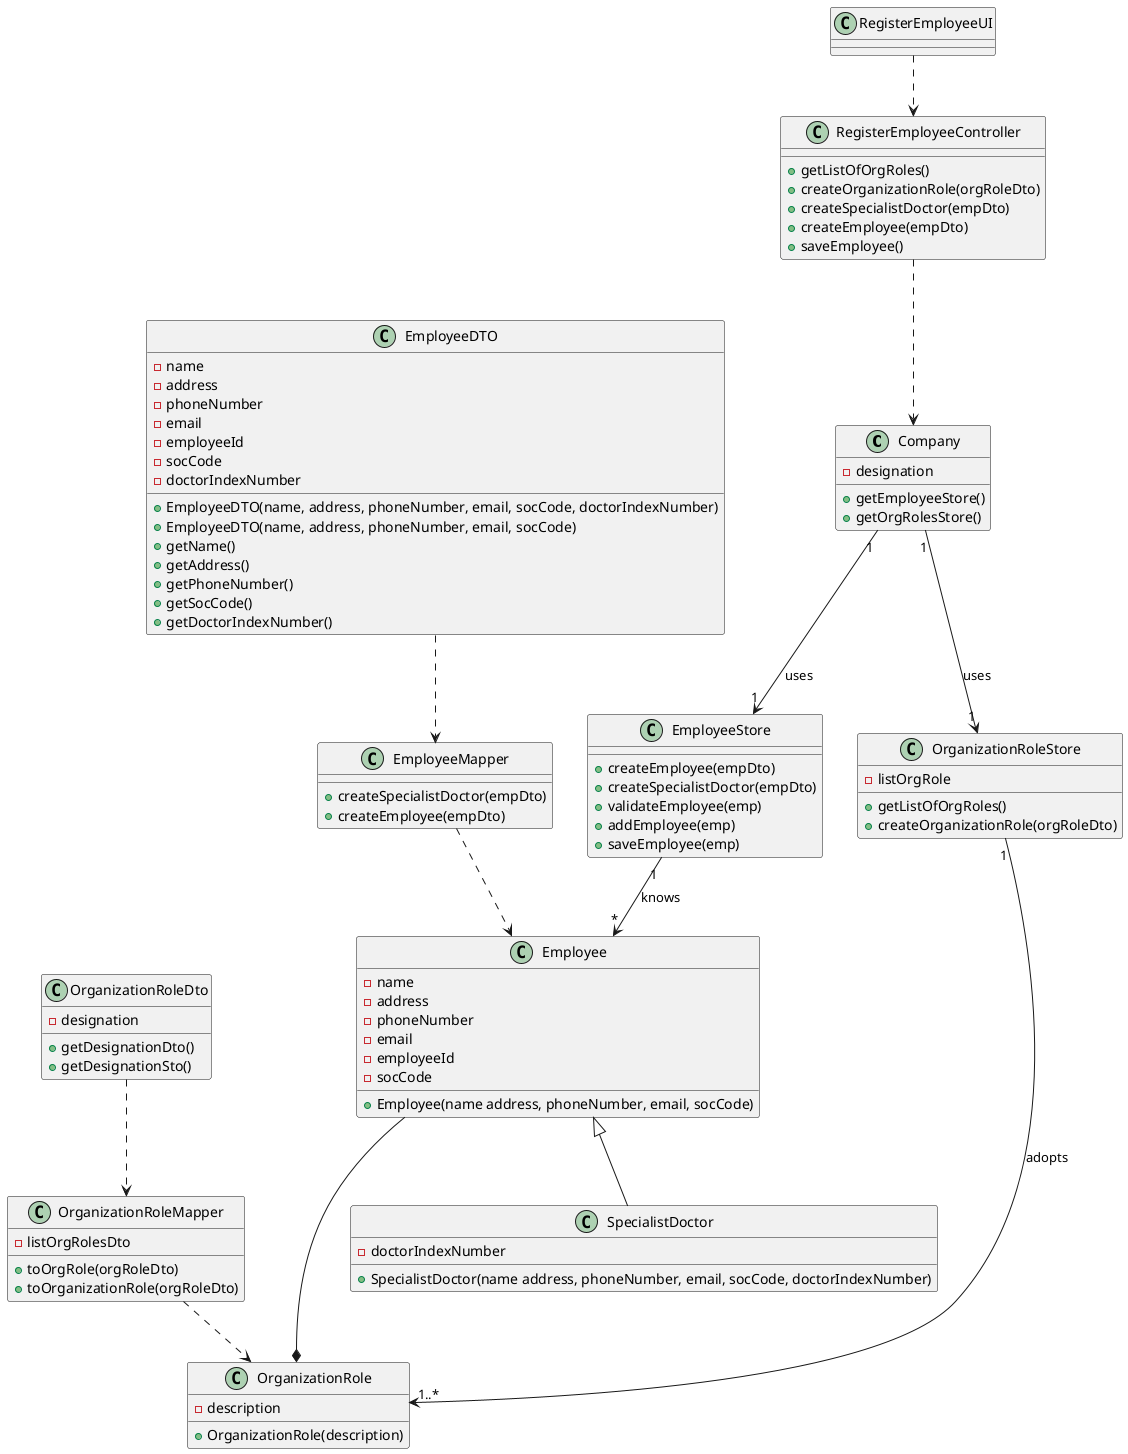 @startuml
'https://plantuml.com/class-diagram

class Company
class Employee
class EmployeeStore
class RegisterEmployeeUI
class RegisterEmployeeController
class OrganizationRole
class SpecialistDoctor
class OrganizationRoleMapper
class EmployeeDTO
class EmployeeMapper
class OrganizationRoleStore
class EmployeeDTO
class EmployeeMapper


class Company{
-designation
+getEmployeeStore()
+getOrgRolesStore()

}

class Employee{
-name
-address
-phoneNumber
-email
-employeeId
-socCode
+Employee(name address, phoneNumber, email, socCode)

}
class SpecialistDoctor{
-doctorIndexNumber
+SpecialistDoctor(name address, phoneNumber, email, socCode, doctorIndexNumber)

}

class OrganizationRole{
-description
+OrganizationRole(description)
}



class EmployeeStore{
+createEmployee(empDto)
+createSpecialistDoctor(empDto)
+validateEmployee(emp)
+addEmployee(emp)
+saveEmployee(emp)
}

class RegisterEmployeeController{
+getListOfOrgRoles()
+createOrganizationRole(orgRoleDto)
+createSpecialistDoctor(empDto)
+createEmployee(empDto)
+saveEmployee()

}
class EmployeeDTO{
-name
-address
-phoneNumber
-email
-employeeId
-socCode
-doctorIndexNumber
+EmployeeDTO(name, address, phoneNumber, email, socCode, doctorIndexNumber)
+EmployeeDTO(name, address, phoneNumber, email, socCode)
+getName()
+getAddress()
+getPhoneNumber()
+getSocCode()
+getDoctorIndexNumber()
}

class EmployeeMapper{
+createSpecialistDoctor(empDto)
+createEmployee(empDto)
}




class OrganizationRoleMapper{
+toOrgRole(orgRoleDto)

}

class OrganizationRoleDto{
-designation
+getDesignationDto()
}
class OrganizationRoleDto{
+getDesignationSto()

}

class OrganizationRoleMapper{
-listOrgRolesDto
+toOrganizationRole(orgRoleDto)
}

class OrganizationRoleStore{
-listOrgRole
+getListOfOrgRoles()
+createOrganizationRole(orgRoleDto)
}
EmployeeMapper..>Employee
EmployeeDTO..>EmployeeMapper
Company "1"-->"1" EmployeeStore : uses
Employee<|--SpecialistDoctor
RegisterEmployeeController ..>Company
Employee --* OrganizationRole
RegisterEmployeeUI ..> RegisterEmployeeController
EmployeeStore "1"-->"*" Employee  : knows
Company "1"-->"1" OrganizationRoleStore : uses
OrganizationRoleStore "1"---->"1..*" OrganizationRole : adopts
OrganizationRoleMapper..>OrganizationRole
OrganizationRoleDto..>OrganizationRoleMapper
@enduml
